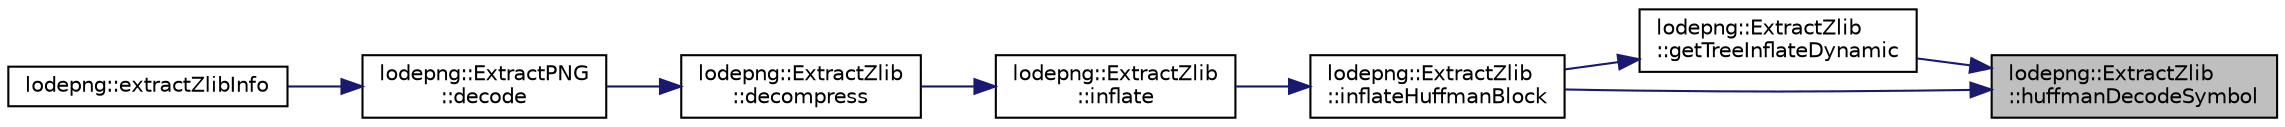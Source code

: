 digraph "lodepng::ExtractZlib::huffmanDecodeSymbol"
{
 // LATEX_PDF_SIZE
  edge [fontname="Helvetica",fontsize="10",labelfontname="Helvetica",labelfontsize="10"];
  node [fontname="Helvetica",fontsize="10",shape=record];
  rankdir="RL";
  Node1 [label="lodepng::ExtractZlib\l::huffmanDecodeSymbol",height=0.2,width=0.4,color="black", fillcolor="grey75", style="filled", fontcolor="black",tooltip=" "];
  Node1 -> Node2 [dir="back",color="midnightblue",fontsize="10",style="solid",fontname="Helvetica"];
  Node2 [label="lodepng::ExtractZlib\l::getTreeInflateDynamic",height=0.2,width=0.4,color="black", fillcolor="white", style="filled",URL="$structlodepng_1_1_extract_zlib.html#ae96ed471dcdbbc990b4d44f42d595108",tooltip=" "];
  Node2 -> Node3 [dir="back",color="midnightblue",fontsize="10",style="solid",fontname="Helvetica"];
  Node3 [label="lodepng::ExtractZlib\l::inflateHuffmanBlock",height=0.2,width=0.4,color="black", fillcolor="white", style="filled",URL="$structlodepng_1_1_extract_zlib.html#ae05461026dbd3d15f73f4548008f6d0d",tooltip=" "];
  Node3 -> Node4 [dir="back",color="midnightblue",fontsize="10",style="solid",fontname="Helvetica"];
  Node4 [label="lodepng::ExtractZlib\l::inflate",height=0.2,width=0.4,color="black", fillcolor="white", style="filled",URL="$structlodepng_1_1_extract_zlib.html#a606a82f96f4863b341af88ef695cf339",tooltip=" "];
  Node4 -> Node5 [dir="back",color="midnightblue",fontsize="10",style="solid",fontname="Helvetica"];
  Node5 [label="lodepng::ExtractZlib\l::decompress",height=0.2,width=0.4,color="black", fillcolor="white", style="filled",URL="$structlodepng_1_1_extract_zlib.html#a4d0e9107af5e27950db26ce61aaed22c",tooltip=" "];
  Node5 -> Node6 [dir="back",color="midnightblue",fontsize="10",style="solid",fontname="Helvetica"];
  Node6 [label="lodepng::ExtractPNG\l::decode",height=0.2,width=0.4,color="black", fillcolor="white", style="filled",URL="$structlodepng_1_1_extract_p_n_g.html#ad4aafed2aea465ebc5017cd4d18f14be",tooltip=" "];
  Node6 -> Node7 [dir="back",color="midnightblue",fontsize="10",style="solid",fontname="Helvetica"];
  Node7 [label="lodepng::extractZlibInfo",height=0.2,width=0.4,color="black", fillcolor="white", style="filled",URL="$namespacelodepng.html#af44918fa7ca97b090a1578b429b20013",tooltip=" "];
  Node1 -> Node3 [dir="back",color="midnightblue",fontsize="10",style="solid",fontname="Helvetica"];
}

